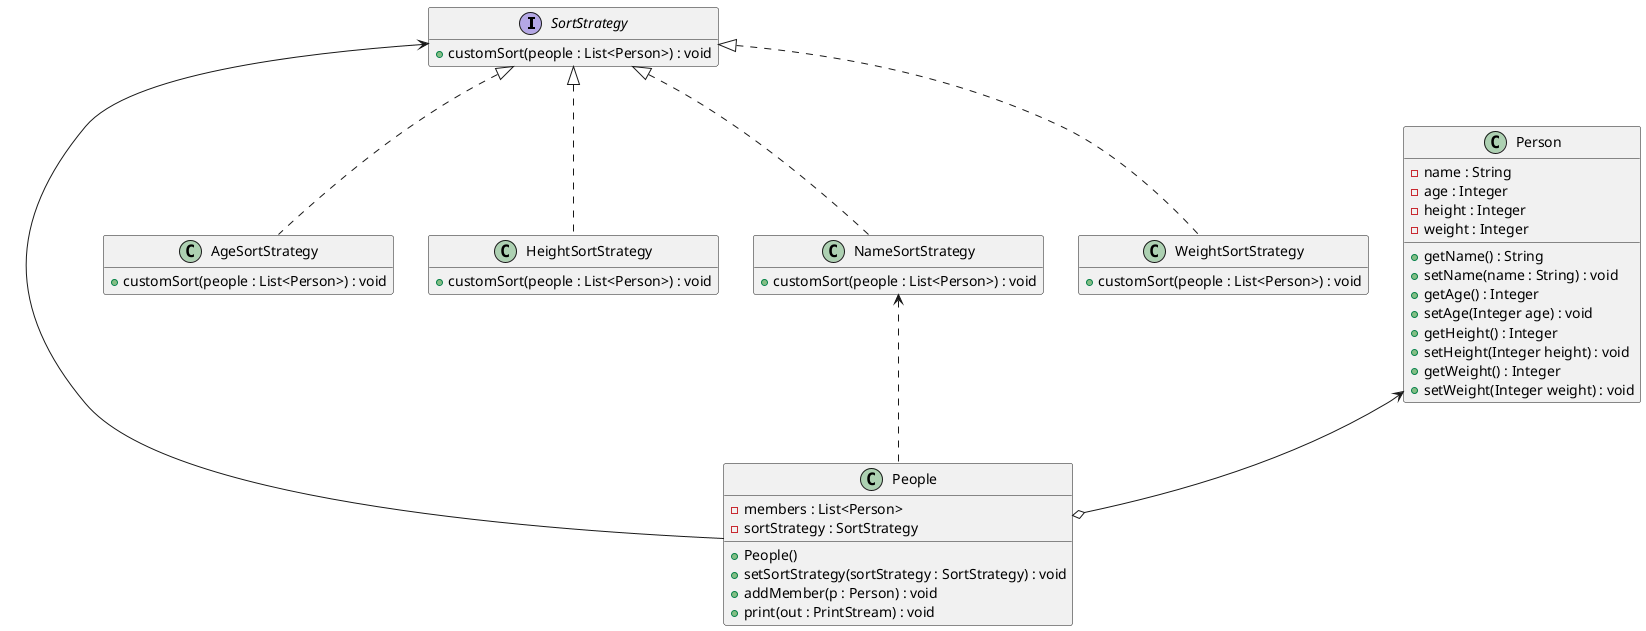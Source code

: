 @startuml
'class Main
interface SortStrategy {
 + customSort(people : List<Person>) : void
}
class Person {
    - name : String
    - age : Integer
    - height : Integer
    - weight : Integer
    +  getName() : String
    + setName(name : String) : void
    +  getAge() : Integer
    +  setAge(Integer age) : void
    +  getHeight() : Integer
    +  setHeight(Integer height) : void
    +  getWeight() : Integer
    +  setWeight(Integer weight) : void
}

class People{
    -  members : List<Person>
    - sortStrategy : SortStrategy
    + People()
    + setSortStrategy(sortStrategy : SortStrategy) : void
    + addMember(p : Person) : void
    + print(out : PrintStream) : void
}

class AgeSortStrategy{
    + customSort(people : List<Person>) : void
}

class HeightSortStrategy{
    + customSort(people : List<Person>) : void
}

class NameSortStrategy{
    + customSort(people : List<Person>) : void
}

class WeightSortStrategy{
    + customSort(people : List<Person>) : void
}

'Main -l->People
SortStrategy <|.. AgeSortStrategy
SortStrategy <|.. HeightSortStrategy
SortStrategy <|.. NameSortStrategy
SortStrategy <|.. WeightSortStrategy
SortStrategy <- People
NameSortStrategy <.. People
Person <--o People

hide empty members
@enduml